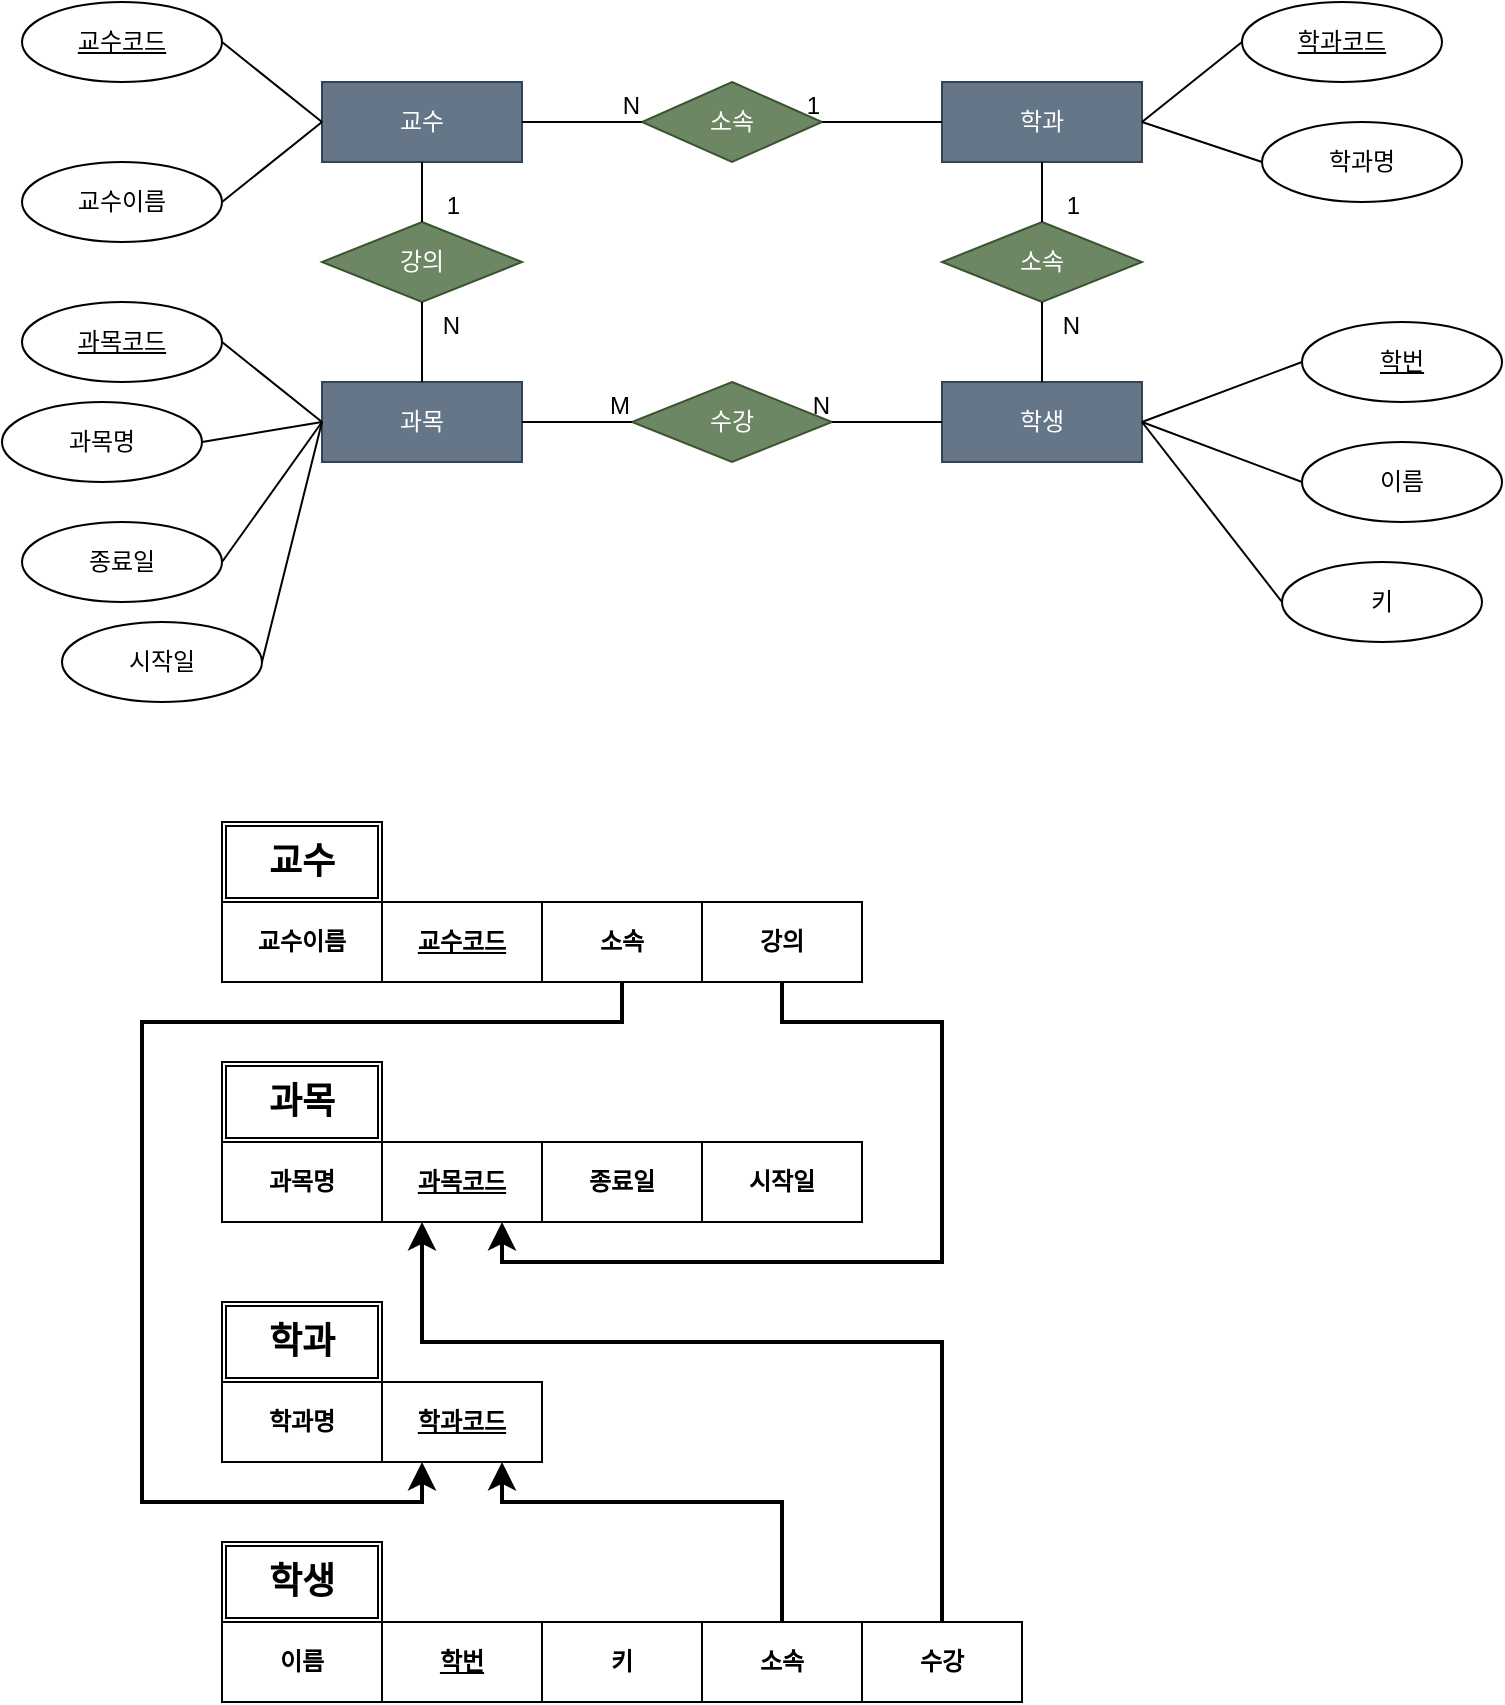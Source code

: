 <mxfile version="21.6.1" type="github">
  <diagram name="페이지-1" id="hMV_P6OA_SvpEyUkXTPh">
    <mxGraphModel dx="1050" dy="541" grid="1" gridSize="10" guides="1" tooltips="1" connect="1" arrows="1" fold="1" page="1" pageScale="1" pageWidth="827" pageHeight="1169" math="0" shadow="0">
      <root>
        <mxCell id="0" />
        <mxCell id="1" parent="0" />
        <mxCell id="XmVioUR_4xuLBQvQsVxn-1" value="교수" style="whiteSpace=wrap;html=1;align=center;fillColor=#647687;fontColor=#ffffff;strokeColor=#314354;" vertex="1" parent="1">
          <mxGeometry x="170" y="110" width="100" height="40" as="geometry" />
        </mxCell>
        <mxCell id="XmVioUR_4xuLBQvQsVxn-2" value="학과" style="whiteSpace=wrap;html=1;align=center;fillColor=#647687;fontColor=#ffffff;strokeColor=#314354;" vertex="1" parent="1">
          <mxGeometry x="480" y="110" width="100" height="40" as="geometry" />
        </mxCell>
        <mxCell id="XmVioUR_4xuLBQvQsVxn-4" value="학생" style="whiteSpace=wrap;html=1;align=center;fillColor=#647687;fontColor=#ffffff;strokeColor=#314354;" vertex="1" parent="1">
          <mxGeometry x="480" y="260" width="100" height="40" as="geometry" />
        </mxCell>
        <mxCell id="XmVioUR_4xuLBQvQsVxn-5" value="과목" style="whiteSpace=wrap;html=1;align=center;fillColor=#647687;fontColor=#ffffff;strokeColor=#314354;" vertex="1" parent="1">
          <mxGeometry x="170" y="260" width="100" height="40" as="geometry" />
        </mxCell>
        <mxCell id="XmVioUR_4xuLBQvQsVxn-6" value="소속" style="shape=rhombus;perimeter=rhombusPerimeter;whiteSpace=wrap;html=1;align=center;fillColor=#6d8764;fontColor=#ffffff;strokeColor=#3A5431;" vertex="1" parent="1">
          <mxGeometry x="480" y="180" width="100" height="40" as="geometry" />
        </mxCell>
        <mxCell id="XmVioUR_4xuLBQvQsVxn-7" value="강의" style="shape=rhombus;perimeter=rhombusPerimeter;whiteSpace=wrap;html=1;align=center;fillColor=#6d8764;fontColor=#ffffff;strokeColor=#3A5431;" vertex="1" parent="1">
          <mxGeometry x="170" y="180" width="100" height="40" as="geometry" />
        </mxCell>
        <mxCell id="XmVioUR_4xuLBQvQsVxn-8" value="소속" style="shape=rhombus;perimeter=rhombusPerimeter;whiteSpace=wrap;html=1;align=center;fillColor=#6d8764;fontColor=#ffffff;strokeColor=#3A5431;" vertex="1" parent="1">
          <mxGeometry x="330" y="110" width="90" height="40" as="geometry" />
        </mxCell>
        <mxCell id="XmVioUR_4xuLBQvQsVxn-10" value="수강" style="shape=rhombus;perimeter=rhombusPerimeter;whiteSpace=wrap;html=1;align=center;fillColor=#6d8764;fontColor=#ffffff;strokeColor=#3A5431;" vertex="1" parent="1">
          <mxGeometry x="325" y="260" width="100" height="40" as="geometry" />
        </mxCell>
        <mxCell id="XmVioUR_4xuLBQvQsVxn-11" value="과목명" style="ellipse;whiteSpace=wrap;html=1;align=center;" vertex="1" parent="1">
          <mxGeometry x="10" y="270" width="100" height="40" as="geometry" />
        </mxCell>
        <mxCell id="XmVioUR_4xuLBQvQsVxn-12" value="교수이름" style="ellipse;whiteSpace=wrap;html=1;align=center;" vertex="1" parent="1">
          <mxGeometry x="20" y="150" width="100" height="40" as="geometry" />
        </mxCell>
        <mxCell id="XmVioUR_4xuLBQvQsVxn-13" value="학과코드" style="ellipse;whiteSpace=wrap;html=1;align=center;fontStyle=4;" vertex="1" parent="1">
          <mxGeometry x="630" y="70" width="100" height="40" as="geometry" />
        </mxCell>
        <mxCell id="XmVioUR_4xuLBQvQsVxn-14" value="교수코드" style="ellipse;whiteSpace=wrap;html=1;align=center;fontStyle=4;" vertex="1" parent="1">
          <mxGeometry x="20" y="70" width="100" height="40" as="geometry" />
        </mxCell>
        <mxCell id="XmVioUR_4xuLBQvQsVxn-15" value="과목코드" style="ellipse;whiteSpace=wrap;html=1;align=center;fontStyle=4;" vertex="1" parent="1">
          <mxGeometry x="20" y="220" width="100" height="40" as="geometry" />
        </mxCell>
        <mxCell id="XmVioUR_4xuLBQvQsVxn-16" value="시작일" style="ellipse;whiteSpace=wrap;html=1;align=center;" vertex="1" parent="1">
          <mxGeometry x="40" y="380" width="100" height="40" as="geometry" />
        </mxCell>
        <mxCell id="XmVioUR_4xuLBQvQsVxn-17" value="종료일" style="ellipse;whiteSpace=wrap;html=1;align=center;" vertex="1" parent="1">
          <mxGeometry x="20" y="330" width="100" height="40" as="geometry" />
        </mxCell>
        <mxCell id="XmVioUR_4xuLBQvQsVxn-18" value="학번" style="ellipse;whiteSpace=wrap;html=1;align=center;fontStyle=4;" vertex="1" parent="1">
          <mxGeometry x="660" y="230" width="100" height="40" as="geometry" />
        </mxCell>
        <mxCell id="XmVioUR_4xuLBQvQsVxn-19" value="키" style="ellipse;whiteSpace=wrap;html=1;align=center;" vertex="1" parent="1">
          <mxGeometry x="650" y="350" width="100" height="40" as="geometry" />
        </mxCell>
        <mxCell id="XmVioUR_4xuLBQvQsVxn-20" value="이름" style="ellipse;whiteSpace=wrap;html=1;align=center;" vertex="1" parent="1">
          <mxGeometry x="660" y="290" width="100" height="40" as="geometry" />
        </mxCell>
        <mxCell id="XmVioUR_4xuLBQvQsVxn-21" value="학과명" style="ellipse;whiteSpace=wrap;html=1;align=center;" vertex="1" parent="1">
          <mxGeometry x="640" y="130" width="100" height="40" as="geometry" />
        </mxCell>
        <mxCell id="XmVioUR_4xuLBQvQsVxn-22" value="" style="endArrow=none;html=1;rounded=0;entryX=0;entryY=0.5;entryDx=0;entryDy=0;" edge="1" parent="1" target="XmVioUR_4xuLBQvQsVxn-1">
          <mxGeometry relative="1" as="geometry">
            <mxPoint x="120" y="90" as="sourcePoint" />
            <mxPoint x="280" y="89.5" as="targetPoint" />
          </mxGeometry>
        </mxCell>
        <mxCell id="XmVioUR_4xuLBQvQsVxn-25" value="" style="endArrow=none;html=1;rounded=0;exitX=1;exitY=0.5;exitDx=0;exitDy=0;entryX=0;entryY=0.5;entryDx=0;entryDy=0;" edge="1" parent="1" source="XmVioUR_4xuLBQvQsVxn-12" target="XmVioUR_4xuLBQvQsVxn-1">
          <mxGeometry relative="1" as="geometry">
            <mxPoint x="330" y="180" as="sourcePoint" />
            <mxPoint x="490" y="180" as="targetPoint" />
          </mxGeometry>
        </mxCell>
        <mxCell id="XmVioUR_4xuLBQvQsVxn-26" value="" style="endArrow=none;html=1;rounded=0;exitX=1;exitY=0.5;exitDx=0;exitDy=0;entryX=0;entryY=0.5;entryDx=0;entryDy=0;" edge="1" parent="1" source="XmVioUR_4xuLBQvQsVxn-15" target="XmVioUR_4xuLBQvQsVxn-5">
          <mxGeometry relative="1" as="geometry">
            <mxPoint x="330" y="180" as="sourcePoint" />
            <mxPoint x="490" y="180" as="targetPoint" />
          </mxGeometry>
        </mxCell>
        <mxCell id="XmVioUR_4xuLBQvQsVxn-27" value="" style="endArrow=none;html=1;rounded=0;exitX=1;exitY=0.5;exitDx=0;exitDy=0;entryX=0;entryY=0.5;entryDx=0;entryDy=0;" edge="1" parent="1" source="XmVioUR_4xuLBQvQsVxn-11" target="XmVioUR_4xuLBQvQsVxn-5">
          <mxGeometry relative="1" as="geometry">
            <mxPoint x="330" y="180" as="sourcePoint" />
            <mxPoint x="490" y="180" as="targetPoint" />
          </mxGeometry>
        </mxCell>
        <mxCell id="XmVioUR_4xuLBQvQsVxn-28" value="" style="endArrow=none;html=1;rounded=0;exitX=1;exitY=0.5;exitDx=0;exitDy=0;entryX=0;entryY=0.5;entryDx=0;entryDy=0;" edge="1" parent="1" source="XmVioUR_4xuLBQvQsVxn-17" target="XmVioUR_4xuLBQvQsVxn-5">
          <mxGeometry relative="1" as="geometry">
            <mxPoint x="330" y="180" as="sourcePoint" />
            <mxPoint x="490" y="180" as="targetPoint" />
          </mxGeometry>
        </mxCell>
        <mxCell id="XmVioUR_4xuLBQvQsVxn-29" value="" style="endArrow=none;html=1;rounded=0;exitX=1;exitY=0.5;exitDx=0;exitDy=0;entryX=0;entryY=0.5;entryDx=0;entryDy=0;" edge="1" parent="1" source="XmVioUR_4xuLBQvQsVxn-16" target="XmVioUR_4xuLBQvQsVxn-5">
          <mxGeometry relative="1" as="geometry">
            <mxPoint x="330" y="180" as="sourcePoint" />
            <mxPoint x="490" y="180" as="targetPoint" />
          </mxGeometry>
        </mxCell>
        <mxCell id="XmVioUR_4xuLBQvQsVxn-30" value="" style="endArrow=none;html=1;rounded=0;entryX=0;entryY=0.5;entryDx=0;entryDy=0;exitX=1;exitY=0.5;exitDx=0;exitDy=0;" edge="1" parent="1" source="XmVioUR_4xuLBQvQsVxn-2" target="XmVioUR_4xuLBQvQsVxn-13">
          <mxGeometry relative="1" as="geometry">
            <mxPoint x="330" y="180" as="sourcePoint" />
            <mxPoint x="490" y="180" as="targetPoint" />
          </mxGeometry>
        </mxCell>
        <mxCell id="XmVioUR_4xuLBQvQsVxn-31" value="" style="endArrow=none;html=1;rounded=0;entryX=0;entryY=0.5;entryDx=0;entryDy=0;exitX=1;exitY=0.5;exitDx=0;exitDy=0;" edge="1" parent="1" source="XmVioUR_4xuLBQvQsVxn-2" target="XmVioUR_4xuLBQvQsVxn-21">
          <mxGeometry relative="1" as="geometry">
            <mxPoint x="330" y="180" as="sourcePoint" />
            <mxPoint x="490" y="180" as="targetPoint" />
          </mxGeometry>
        </mxCell>
        <mxCell id="XmVioUR_4xuLBQvQsVxn-32" value="" style="endArrow=none;html=1;rounded=0;entryX=0;entryY=0.5;entryDx=0;entryDy=0;exitX=1;exitY=0.5;exitDx=0;exitDy=0;" edge="1" parent="1" source="XmVioUR_4xuLBQvQsVxn-4" target="XmVioUR_4xuLBQvQsVxn-18">
          <mxGeometry relative="1" as="geometry">
            <mxPoint x="330" y="180" as="sourcePoint" />
            <mxPoint x="490" y="180" as="targetPoint" />
          </mxGeometry>
        </mxCell>
        <mxCell id="XmVioUR_4xuLBQvQsVxn-33" value="" style="endArrow=none;html=1;rounded=0;entryX=0;entryY=0.5;entryDx=0;entryDy=0;exitX=1;exitY=0.5;exitDx=0;exitDy=0;" edge="1" parent="1" source="XmVioUR_4xuLBQvQsVxn-4" target="XmVioUR_4xuLBQvQsVxn-20">
          <mxGeometry relative="1" as="geometry">
            <mxPoint x="330" y="180" as="sourcePoint" />
            <mxPoint x="490" y="180" as="targetPoint" />
          </mxGeometry>
        </mxCell>
        <mxCell id="XmVioUR_4xuLBQvQsVxn-34" value="" style="endArrow=none;html=1;rounded=0;entryX=0;entryY=0.5;entryDx=0;entryDy=0;exitX=1;exitY=0.5;exitDx=0;exitDy=0;" edge="1" parent="1" source="XmVioUR_4xuLBQvQsVxn-4" target="XmVioUR_4xuLBQvQsVxn-19">
          <mxGeometry relative="1" as="geometry">
            <mxPoint x="330" y="180" as="sourcePoint" />
            <mxPoint x="490" y="180" as="targetPoint" />
          </mxGeometry>
        </mxCell>
        <mxCell id="XmVioUR_4xuLBQvQsVxn-35" value="" style="endArrow=none;html=1;rounded=0;entryX=0.5;entryY=1;entryDx=0;entryDy=0;exitX=0.5;exitY=0;exitDx=0;exitDy=0;" edge="1" parent="1" source="XmVioUR_4xuLBQvQsVxn-5" target="XmVioUR_4xuLBQvQsVxn-7">
          <mxGeometry relative="1" as="geometry">
            <mxPoint x="330" y="180" as="sourcePoint" />
            <mxPoint x="490" y="180" as="targetPoint" />
          </mxGeometry>
        </mxCell>
        <mxCell id="XmVioUR_4xuLBQvQsVxn-36" value="N" style="resizable=0;html=1;whiteSpace=wrap;align=right;verticalAlign=bottom;" connectable="0" vertex="1" parent="XmVioUR_4xuLBQvQsVxn-35">
          <mxGeometry x="1" relative="1" as="geometry">
            <mxPoint x="20" y="20" as="offset" />
          </mxGeometry>
        </mxCell>
        <mxCell id="XmVioUR_4xuLBQvQsVxn-37" value="" style="endArrow=none;html=1;rounded=0;exitX=0.5;exitY=1;exitDx=0;exitDy=0;entryX=0.5;entryY=0;entryDx=0;entryDy=0;" edge="1" parent="1" source="XmVioUR_4xuLBQvQsVxn-1" target="XmVioUR_4xuLBQvQsVxn-7">
          <mxGeometry relative="1" as="geometry">
            <mxPoint x="330" y="180" as="sourcePoint" />
            <mxPoint x="490" y="180" as="targetPoint" />
          </mxGeometry>
        </mxCell>
        <mxCell id="XmVioUR_4xuLBQvQsVxn-38" value="1" style="resizable=0;html=1;whiteSpace=wrap;align=right;verticalAlign=bottom;" connectable="0" vertex="1" parent="XmVioUR_4xuLBQvQsVxn-37">
          <mxGeometry x="1" relative="1" as="geometry">
            <mxPoint x="20" as="offset" />
          </mxGeometry>
        </mxCell>
        <mxCell id="XmVioUR_4xuLBQvQsVxn-39" value="" style="endArrow=none;html=1;rounded=0;entryX=0;entryY=0.5;entryDx=0;entryDy=0;exitX=1;exitY=0.5;exitDx=0;exitDy=0;" edge="1" parent="1" source="XmVioUR_4xuLBQvQsVxn-1" target="XmVioUR_4xuLBQvQsVxn-8">
          <mxGeometry relative="1" as="geometry">
            <mxPoint x="330" y="180" as="sourcePoint" />
            <mxPoint x="490" y="180" as="targetPoint" />
          </mxGeometry>
        </mxCell>
        <mxCell id="XmVioUR_4xuLBQvQsVxn-40" value="N" style="resizable=0;html=1;whiteSpace=wrap;align=right;verticalAlign=bottom;" connectable="0" vertex="1" parent="XmVioUR_4xuLBQvQsVxn-39">
          <mxGeometry x="1" relative="1" as="geometry" />
        </mxCell>
        <mxCell id="XmVioUR_4xuLBQvQsVxn-41" value="" style="endArrow=none;html=1;rounded=0;entryX=1;entryY=0.5;entryDx=0;entryDy=0;exitX=0;exitY=0.5;exitDx=0;exitDy=0;" edge="1" parent="1" source="XmVioUR_4xuLBQvQsVxn-2" target="XmVioUR_4xuLBQvQsVxn-8">
          <mxGeometry relative="1" as="geometry">
            <mxPoint x="330" y="180" as="sourcePoint" />
            <mxPoint x="490" y="180" as="targetPoint" />
          </mxGeometry>
        </mxCell>
        <mxCell id="XmVioUR_4xuLBQvQsVxn-42" value="1" style="resizable=0;html=1;whiteSpace=wrap;align=right;verticalAlign=bottom;" connectable="0" vertex="1" parent="XmVioUR_4xuLBQvQsVxn-41">
          <mxGeometry x="1" relative="1" as="geometry" />
        </mxCell>
        <mxCell id="XmVioUR_4xuLBQvQsVxn-43" value="" style="endArrow=none;html=1;rounded=0;entryX=0.5;entryY=0;entryDx=0;entryDy=0;exitX=0.5;exitY=1;exitDx=0;exitDy=0;" edge="1" parent="1" source="XmVioUR_4xuLBQvQsVxn-2" target="XmVioUR_4xuLBQvQsVxn-6">
          <mxGeometry relative="1" as="geometry">
            <mxPoint x="330" y="180" as="sourcePoint" />
            <mxPoint x="490" y="180" as="targetPoint" />
          </mxGeometry>
        </mxCell>
        <mxCell id="XmVioUR_4xuLBQvQsVxn-44" value="1" style="resizable=0;html=1;whiteSpace=wrap;align=right;verticalAlign=bottom;" connectable="0" vertex="1" parent="XmVioUR_4xuLBQvQsVxn-43">
          <mxGeometry x="1" relative="1" as="geometry">
            <mxPoint x="20" as="offset" />
          </mxGeometry>
        </mxCell>
        <mxCell id="XmVioUR_4xuLBQvQsVxn-45" value="" style="endArrow=none;html=1;rounded=0;entryX=0.5;entryY=1;entryDx=0;entryDy=0;exitX=0.5;exitY=0;exitDx=0;exitDy=0;" edge="1" parent="1" source="XmVioUR_4xuLBQvQsVxn-4" target="XmVioUR_4xuLBQvQsVxn-6">
          <mxGeometry relative="1" as="geometry">
            <mxPoint x="330" y="180" as="sourcePoint" />
            <mxPoint x="490" y="180" as="targetPoint" />
          </mxGeometry>
        </mxCell>
        <mxCell id="XmVioUR_4xuLBQvQsVxn-46" value="N" style="resizable=0;html=1;whiteSpace=wrap;align=right;verticalAlign=bottom;" connectable="0" vertex="1" parent="XmVioUR_4xuLBQvQsVxn-45">
          <mxGeometry x="1" relative="1" as="geometry">
            <mxPoint x="20" y="20" as="offset" />
          </mxGeometry>
        </mxCell>
        <mxCell id="XmVioUR_4xuLBQvQsVxn-67" value="" style="endArrow=none;html=1;rounded=0;exitX=1;exitY=0.5;exitDx=0;exitDy=0;entryX=0;entryY=0.5;entryDx=0;entryDy=0;" edge="1" parent="1" source="XmVioUR_4xuLBQvQsVxn-5" target="XmVioUR_4xuLBQvQsVxn-10">
          <mxGeometry relative="1" as="geometry">
            <mxPoint x="310" y="40" as="sourcePoint" />
            <mxPoint x="470" y="40" as="targetPoint" />
          </mxGeometry>
        </mxCell>
        <mxCell id="XmVioUR_4xuLBQvQsVxn-68" value="M" style="resizable=0;html=1;whiteSpace=wrap;align=right;verticalAlign=bottom;" connectable="0" vertex="1" parent="XmVioUR_4xuLBQvQsVxn-67">
          <mxGeometry x="1" relative="1" as="geometry" />
        </mxCell>
        <mxCell id="XmVioUR_4xuLBQvQsVxn-69" value="" style="endArrow=none;html=1;rounded=0;entryX=1;entryY=0.5;entryDx=0;entryDy=0;exitX=0;exitY=0.5;exitDx=0;exitDy=0;" edge="1" parent="1" source="XmVioUR_4xuLBQvQsVxn-4" target="XmVioUR_4xuLBQvQsVxn-10">
          <mxGeometry relative="1" as="geometry">
            <mxPoint x="330" y="180" as="sourcePoint" />
            <mxPoint x="490" y="180" as="targetPoint" />
          </mxGeometry>
        </mxCell>
        <mxCell id="XmVioUR_4xuLBQvQsVxn-70" value="N" style="resizable=0;html=1;whiteSpace=wrap;align=right;verticalAlign=bottom;" connectable="0" vertex="1" parent="XmVioUR_4xuLBQvQsVxn-69">
          <mxGeometry x="1" relative="1" as="geometry" />
        </mxCell>
        <mxCell id="XmVioUR_4xuLBQvQsVxn-88" value="교수이름" style="rounded=0;whiteSpace=wrap;html=1;fontStyle=1" vertex="1" parent="1">
          <mxGeometry x="120" y="520" width="80" height="40" as="geometry" />
        </mxCell>
        <mxCell id="XmVioUR_4xuLBQvQsVxn-89" value="&lt;u&gt;&lt;b&gt;교수코드&lt;/b&gt;&lt;/u&gt;" style="rounded=0;whiteSpace=wrap;html=1;" vertex="1" parent="1">
          <mxGeometry x="200" y="520" width="80" height="40" as="geometry" />
        </mxCell>
        <mxCell id="XmVioUR_4xuLBQvQsVxn-90" value="과목명" style="rounded=0;whiteSpace=wrap;html=1;fontStyle=1" vertex="1" parent="1">
          <mxGeometry x="120" y="640" width="80" height="40" as="geometry" />
        </mxCell>
        <mxCell id="XmVioUR_4xuLBQvQsVxn-91" value="과목코드" style="rounded=0;whiteSpace=wrap;html=1;fontStyle=5" vertex="1" parent="1">
          <mxGeometry x="200" y="640" width="80" height="40" as="geometry" />
        </mxCell>
        <mxCell id="XmVioUR_4xuLBQvQsVxn-92" value="종료일" style="rounded=0;whiteSpace=wrap;html=1;fontStyle=1" vertex="1" parent="1">
          <mxGeometry x="280" y="640" width="80" height="40" as="geometry" />
        </mxCell>
        <mxCell id="XmVioUR_4xuLBQvQsVxn-93" value="시작일" style="rounded=0;whiteSpace=wrap;html=1;fontStyle=1" vertex="1" parent="1">
          <mxGeometry x="360" y="640" width="80" height="40" as="geometry" />
        </mxCell>
        <mxCell id="XmVioUR_4xuLBQvQsVxn-94" value="학과명" style="rounded=0;whiteSpace=wrap;html=1;fontStyle=1" vertex="1" parent="1">
          <mxGeometry x="120" y="760" width="80" height="40" as="geometry" />
        </mxCell>
        <mxCell id="XmVioUR_4xuLBQvQsVxn-95" value="학과코드" style="rounded=0;whiteSpace=wrap;html=1;fontStyle=5" vertex="1" parent="1">
          <mxGeometry x="200" y="760" width="80" height="40" as="geometry" />
        </mxCell>
        <mxCell id="XmVioUR_4xuLBQvQsVxn-96" value="이름" style="rounded=0;whiteSpace=wrap;html=1;fontStyle=1" vertex="1" parent="1">
          <mxGeometry x="120" y="880" width="80" height="40" as="geometry" />
        </mxCell>
        <mxCell id="XmVioUR_4xuLBQvQsVxn-97" value="학번" style="rounded=0;whiteSpace=wrap;html=1;fontStyle=5" vertex="1" parent="1">
          <mxGeometry x="200" y="880" width="80" height="40" as="geometry" />
        </mxCell>
        <mxCell id="XmVioUR_4xuLBQvQsVxn-98" value="키" style="rounded=0;whiteSpace=wrap;html=1;fontStyle=1" vertex="1" parent="1">
          <mxGeometry x="280" y="880" width="80" height="40" as="geometry" />
        </mxCell>
        <mxCell id="XmVioUR_4xuLBQvQsVxn-99" value="소속" style="rounded=0;whiteSpace=wrap;html=1;fontStyle=1" vertex="1" parent="1">
          <mxGeometry x="360" y="880" width="80" height="40" as="geometry" />
        </mxCell>
        <mxCell id="XmVioUR_4xuLBQvQsVxn-100" value="수강" style="rounded=0;whiteSpace=wrap;html=1;fontStyle=1" vertex="1" parent="1">
          <mxGeometry x="440" y="880" width="80" height="40" as="geometry" />
        </mxCell>
        <mxCell id="XmVioUR_4xuLBQvQsVxn-101" value="소속" style="rounded=0;whiteSpace=wrap;html=1;fontStyle=1" vertex="1" parent="1">
          <mxGeometry x="280" y="520" width="80" height="40" as="geometry" />
        </mxCell>
        <mxCell id="XmVioUR_4xuLBQvQsVxn-102" value="강의" style="rounded=0;whiteSpace=wrap;html=1;fontStyle=1" vertex="1" parent="1">
          <mxGeometry x="360" y="520" width="80" height="40" as="geometry" />
        </mxCell>
        <mxCell id="XmVioUR_4xuLBQvQsVxn-103" value="" style="edgeStyle=segmentEdgeStyle;endArrow=classic;html=1;curved=0;rounded=0;endSize=8;startSize=8;exitX=0.5;exitY=1;exitDx=0;exitDy=0;strokeWidth=2;" edge="1" parent="1" source="XmVioUR_4xuLBQvQsVxn-101">
          <mxGeometry width="50" height="50" relative="1" as="geometry">
            <mxPoint x="440" y="660" as="sourcePoint" />
            <mxPoint x="220" y="800" as="targetPoint" />
            <Array as="points">
              <mxPoint x="320" y="580" />
              <mxPoint x="80" y="580" />
              <mxPoint x="80" y="820" />
              <mxPoint x="220" y="820" />
            </Array>
          </mxGeometry>
        </mxCell>
        <mxCell id="XmVioUR_4xuLBQvQsVxn-105" value="" style="edgeStyle=segmentEdgeStyle;endArrow=classic;html=1;curved=0;rounded=0;endSize=8;startSize=8;exitX=0.5;exitY=1;exitDx=0;exitDy=0;entryX=0.75;entryY=1;entryDx=0;entryDy=0;strokeWidth=2;" edge="1" parent="1" source="XmVioUR_4xuLBQvQsVxn-102" target="XmVioUR_4xuLBQvQsVxn-91">
          <mxGeometry width="50" height="50" relative="1" as="geometry">
            <mxPoint x="390" y="710" as="sourcePoint" />
            <mxPoint x="440" y="660" as="targetPoint" />
            <Array as="points">
              <mxPoint x="400" y="580" />
              <mxPoint x="480" y="580" />
              <mxPoint x="480" y="700" />
              <mxPoint x="260" y="700" />
            </Array>
          </mxGeometry>
        </mxCell>
        <mxCell id="XmVioUR_4xuLBQvQsVxn-106" value="" style="edgeStyle=segmentEdgeStyle;endArrow=classic;html=1;curved=0;rounded=0;endSize=8;startSize=8;exitX=0.5;exitY=0;exitDx=0;exitDy=0;entryX=0.75;entryY=1;entryDx=0;entryDy=0;strokeWidth=2;" edge="1" parent="1" source="XmVioUR_4xuLBQvQsVxn-99" target="XmVioUR_4xuLBQvQsVxn-95">
          <mxGeometry width="50" height="50" relative="1" as="geometry">
            <mxPoint x="390" y="710" as="sourcePoint" />
            <mxPoint x="440" y="660" as="targetPoint" />
            <Array as="points">
              <mxPoint x="400" y="820" />
              <mxPoint x="260" y="820" />
            </Array>
          </mxGeometry>
        </mxCell>
        <mxCell id="XmVioUR_4xuLBQvQsVxn-107" value="" style="edgeStyle=segmentEdgeStyle;endArrow=classic;html=1;curved=0;rounded=0;endSize=8;startSize=8;exitX=0.5;exitY=0;exitDx=0;exitDy=0;entryX=0.25;entryY=1;entryDx=0;entryDy=0;strokeWidth=2;" edge="1" parent="1" source="XmVioUR_4xuLBQvQsVxn-100" target="XmVioUR_4xuLBQvQsVxn-91">
          <mxGeometry width="50" height="50" relative="1" as="geometry">
            <mxPoint x="390" y="710" as="sourcePoint" />
            <mxPoint x="440" y="660" as="targetPoint" />
            <Array as="points">
              <mxPoint x="480" y="740" />
              <mxPoint x="220" y="740" />
            </Array>
          </mxGeometry>
        </mxCell>
        <mxCell id="XmVioUR_4xuLBQvQsVxn-109" value="교수" style="shape=ext;double=1;rounded=0;whiteSpace=wrap;html=1;fontStyle=1;fontSize=18;" vertex="1" parent="1">
          <mxGeometry x="120" y="480" width="80" height="40" as="geometry" />
        </mxCell>
        <mxCell id="XmVioUR_4xuLBQvQsVxn-110" value="과목" style="shape=ext;double=1;rounded=0;whiteSpace=wrap;html=1;fontSize=18;fontStyle=1" vertex="1" parent="1">
          <mxGeometry x="120" y="600" width="80" height="40" as="geometry" />
        </mxCell>
        <mxCell id="XmVioUR_4xuLBQvQsVxn-111" value="학과" style="shape=ext;double=1;rounded=0;whiteSpace=wrap;html=1;fontSize=18;fontStyle=1" vertex="1" parent="1">
          <mxGeometry x="120" y="720" width="80" height="40" as="geometry" />
        </mxCell>
        <mxCell id="XmVioUR_4xuLBQvQsVxn-112" value="학생" style="shape=ext;double=1;rounded=0;whiteSpace=wrap;html=1;fontSize=18;fontStyle=1" vertex="1" parent="1">
          <mxGeometry x="120" y="840" width="80" height="40" as="geometry" />
        </mxCell>
      </root>
    </mxGraphModel>
  </diagram>
</mxfile>
